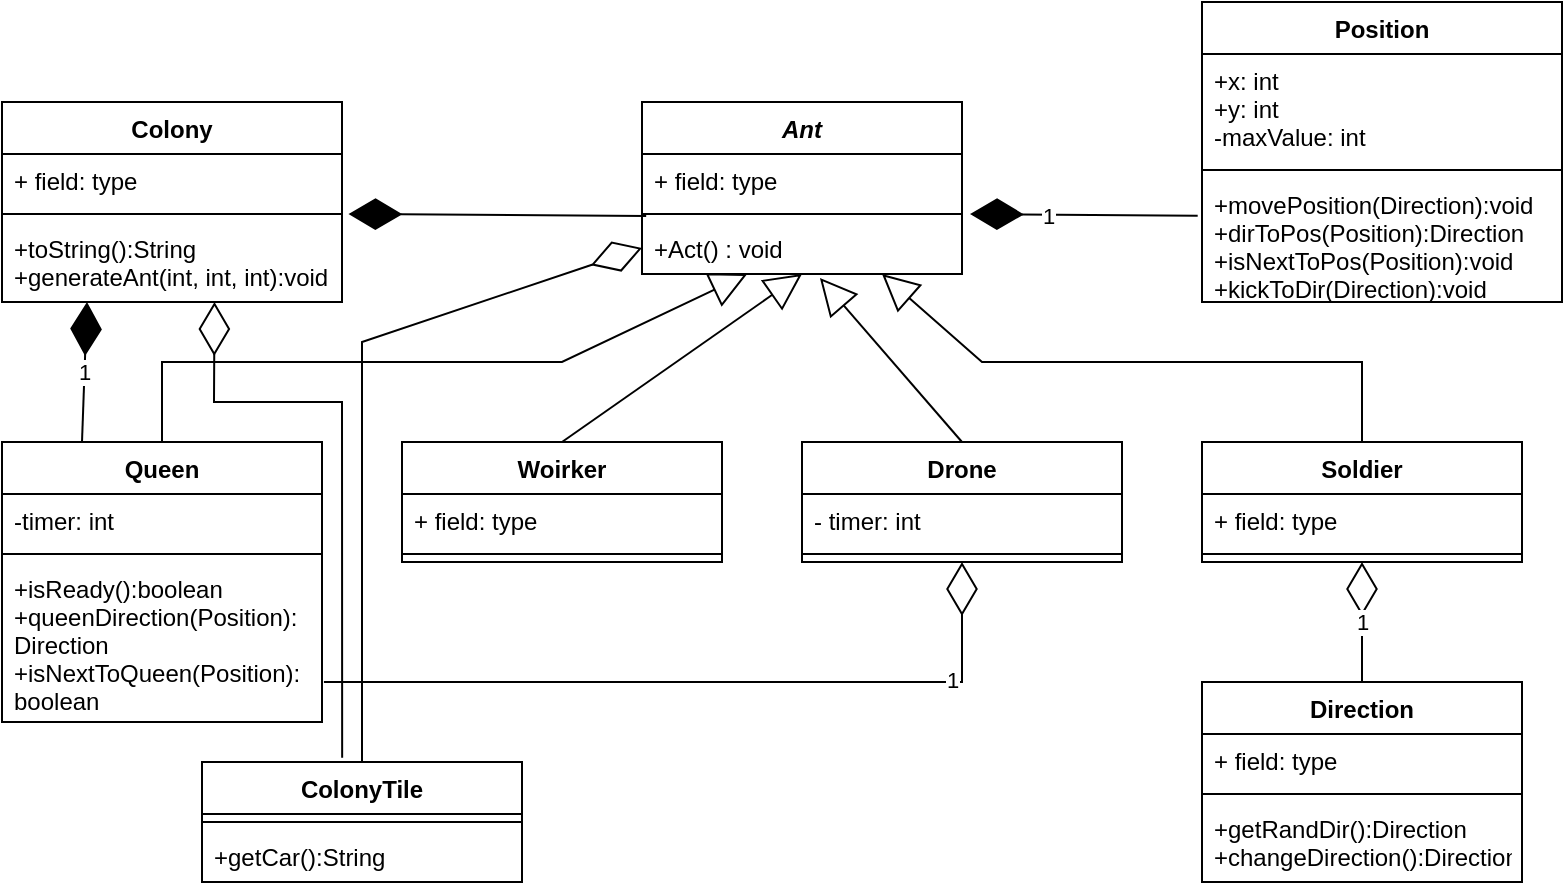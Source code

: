 <mxfile version="16.6.4" type="github"><diagram id="lPMHiYnDtqX6buOTD2yY" name="Page-1"><mxGraphModel dx="1350" dy="764" grid="1" gridSize="10" guides="1" tooltips="1" connect="1" arrows="1" fold="1" page="1" pageScale="1" pageWidth="850" pageHeight="1100" math="0" shadow="0"><root><mxCell id="0"/><mxCell id="1" parent="0"/><mxCell id="vJ2Mak1LpIFChkDZj_Sl-1" value="Ant" style="swimlane;fontStyle=3;align=center;verticalAlign=top;childLayout=stackLayout;horizontal=1;startSize=26;horizontalStack=0;resizeParent=1;resizeParentMax=0;resizeLast=0;collapsible=1;marginBottom=0;" parent="1" vertex="1"><mxGeometry x="360" y="70" width="160" height="86" as="geometry"/></mxCell><mxCell id="vJ2Mak1LpIFChkDZj_Sl-2" value="+ field: type" style="text;strokeColor=none;fillColor=none;align=left;verticalAlign=top;spacingLeft=4;spacingRight=4;overflow=hidden;rotatable=0;points=[[0,0.5],[1,0.5]];portConstraint=eastwest;" parent="vJ2Mak1LpIFChkDZj_Sl-1" vertex="1"><mxGeometry y="26" width="160" height="26" as="geometry"/></mxCell><mxCell id="vJ2Mak1LpIFChkDZj_Sl-3" value="" style="line;strokeWidth=1;fillColor=none;align=left;verticalAlign=middle;spacingTop=-1;spacingLeft=3;spacingRight=3;rotatable=0;labelPosition=right;points=[];portConstraint=eastwest;" parent="vJ2Mak1LpIFChkDZj_Sl-1" vertex="1"><mxGeometry y="52" width="160" height="8" as="geometry"/></mxCell><mxCell id="vJ2Mak1LpIFChkDZj_Sl-4" value="+Act() : void" style="text;strokeColor=none;fillColor=none;align=left;verticalAlign=top;spacingLeft=4;spacingRight=4;overflow=hidden;rotatable=0;points=[[0,0.5],[1,0.5]];portConstraint=eastwest;" parent="vJ2Mak1LpIFChkDZj_Sl-1" vertex="1"><mxGeometry y="60" width="160" height="26" as="geometry"/></mxCell><mxCell id="vJ2Mak1LpIFChkDZj_Sl-5" value="Soldier" style="swimlane;fontStyle=1;align=center;verticalAlign=top;childLayout=stackLayout;horizontal=1;startSize=26;horizontalStack=0;resizeParent=1;resizeParentMax=0;resizeLast=0;collapsible=1;marginBottom=0;" parent="1" vertex="1"><mxGeometry x="640" y="240" width="160" height="60" as="geometry"/></mxCell><mxCell id="vJ2Mak1LpIFChkDZj_Sl-6" value="+ field: type" style="text;strokeColor=none;fillColor=none;align=left;verticalAlign=top;spacingLeft=4;spacingRight=4;overflow=hidden;rotatable=0;points=[[0,0.5],[1,0.5]];portConstraint=eastwest;" parent="vJ2Mak1LpIFChkDZj_Sl-5" vertex="1"><mxGeometry y="26" width="160" height="26" as="geometry"/></mxCell><mxCell id="vJ2Mak1LpIFChkDZj_Sl-7" value="" style="line;strokeWidth=1;fillColor=none;align=left;verticalAlign=middle;spacingTop=-1;spacingLeft=3;spacingRight=3;rotatable=0;labelPosition=right;points=[];portConstraint=eastwest;" parent="vJ2Mak1LpIFChkDZj_Sl-5" vertex="1"><mxGeometry y="52" width="160" height="8" as="geometry"/></mxCell><mxCell id="vJ2Mak1LpIFChkDZj_Sl-9" value="Drone" style="swimlane;fontStyle=1;align=center;verticalAlign=top;childLayout=stackLayout;horizontal=1;startSize=26;horizontalStack=0;resizeParent=1;resizeParentMax=0;resizeLast=0;collapsible=1;marginBottom=0;" parent="1" vertex="1"><mxGeometry x="440" y="240" width="160" height="60" as="geometry"/></mxCell><mxCell id="vJ2Mak1LpIFChkDZj_Sl-10" value="- timer: int" style="text;strokeColor=none;fillColor=none;align=left;verticalAlign=top;spacingLeft=4;spacingRight=4;overflow=hidden;rotatable=0;points=[[0,0.5],[1,0.5]];portConstraint=eastwest;" parent="vJ2Mak1LpIFChkDZj_Sl-9" vertex="1"><mxGeometry y="26" width="160" height="26" as="geometry"/></mxCell><mxCell id="vJ2Mak1LpIFChkDZj_Sl-11" value="" style="line;strokeWidth=1;fillColor=none;align=left;verticalAlign=middle;spacingTop=-1;spacingLeft=3;spacingRight=3;rotatable=0;labelPosition=right;points=[];portConstraint=eastwest;" parent="vJ2Mak1LpIFChkDZj_Sl-9" vertex="1"><mxGeometry y="52" width="160" height="8" as="geometry"/></mxCell><mxCell id="vJ2Mak1LpIFChkDZj_Sl-13" value="Woirker" style="swimlane;fontStyle=1;align=center;verticalAlign=top;childLayout=stackLayout;horizontal=1;startSize=26;horizontalStack=0;resizeParent=1;resizeParentMax=0;resizeLast=0;collapsible=1;marginBottom=0;" parent="1" vertex="1"><mxGeometry x="240" y="240" width="160" height="60" as="geometry"/></mxCell><mxCell id="vJ2Mak1LpIFChkDZj_Sl-14" value="+ field: type" style="text;strokeColor=none;fillColor=none;align=left;verticalAlign=top;spacingLeft=4;spacingRight=4;overflow=hidden;rotatable=0;points=[[0,0.5],[1,0.5]];portConstraint=eastwest;" parent="vJ2Mak1LpIFChkDZj_Sl-13" vertex="1"><mxGeometry y="26" width="160" height="26" as="geometry"/></mxCell><mxCell id="vJ2Mak1LpIFChkDZj_Sl-15" value="" style="line;strokeWidth=1;fillColor=none;align=left;verticalAlign=middle;spacingTop=-1;spacingLeft=3;spacingRight=3;rotatable=0;labelPosition=right;points=[];portConstraint=eastwest;" parent="vJ2Mak1LpIFChkDZj_Sl-13" vertex="1"><mxGeometry y="52" width="160" height="8" as="geometry"/></mxCell><mxCell id="vJ2Mak1LpIFChkDZj_Sl-17" value="Queen" style="swimlane;fontStyle=1;align=center;verticalAlign=top;childLayout=stackLayout;horizontal=1;startSize=26;horizontalStack=0;resizeParent=1;resizeParentMax=0;resizeLast=0;collapsible=1;marginBottom=0;" parent="1" vertex="1"><mxGeometry x="40" y="240" width="160" height="140" as="geometry"/></mxCell><mxCell id="vJ2Mak1LpIFChkDZj_Sl-18" value="-timer: int" style="text;strokeColor=none;fillColor=none;align=left;verticalAlign=top;spacingLeft=4;spacingRight=4;overflow=hidden;rotatable=0;points=[[0,0.5],[1,0.5]];portConstraint=eastwest;" parent="vJ2Mak1LpIFChkDZj_Sl-17" vertex="1"><mxGeometry y="26" width="160" height="26" as="geometry"/></mxCell><mxCell id="vJ2Mak1LpIFChkDZj_Sl-19" value="" style="line;strokeWidth=1;fillColor=none;align=left;verticalAlign=middle;spacingTop=-1;spacingLeft=3;spacingRight=3;rotatable=0;labelPosition=right;points=[];portConstraint=eastwest;" parent="vJ2Mak1LpIFChkDZj_Sl-17" vertex="1"><mxGeometry y="52" width="160" height="8" as="geometry"/></mxCell><mxCell id="vJ2Mak1LpIFChkDZj_Sl-20" value="+isReady():boolean&#xA;+queenDirection(Position):&#xA;Direction&#xA;+isNextToQueen(Position):&#xA;boolean&#xA;" style="text;strokeColor=none;fillColor=none;align=left;verticalAlign=top;spacingLeft=4;spacingRight=4;overflow=hidden;rotatable=0;points=[[0,0.5],[1,0.5]];portConstraint=eastwest;" parent="vJ2Mak1LpIFChkDZj_Sl-17" vertex="1"><mxGeometry y="60" width="160" height="80" as="geometry"/></mxCell><mxCell id="vJ2Mak1LpIFChkDZj_Sl-21" value="" style="endArrow=block;endSize=16;endFill=0;html=1;rounded=0;exitX=0.5;exitY=0;exitDx=0;exitDy=0;" parent="1" source="vJ2Mak1LpIFChkDZj_Sl-17" target="vJ2Mak1LpIFChkDZj_Sl-4" edge="1"><mxGeometry width="160" relative="1" as="geometry"><mxPoint x="200" y="200" as="sourcePoint"/><mxPoint x="360" y="160" as="targetPoint"/><Array as="points"><mxPoint x="120" y="200"/><mxPoint x="320" y="200"/></Array></mxGeometry></mxCell><mxCell id="vJ2Mak1LpIFChkDZj_Sl-22" value="" style="endArrow=block;endSize=16;endFill=0;html=1;rounded=0;entryX=0.5;entryY=1;entryDx=0;entryDy=0;exitX=0.5;exitY=0;exitDx=0;exitDy=0;" parent="1" source="vJ2Mak1LpIFChkDZj_Sl-13" target="vJ2Mak1LpIFChkDZj_Sl-1" edge="1"><mxGeometry width="160" relative="1" as="geometry"><mxPoint x="340" y="390" as="sourcePoint"/><mxPoint x="500" y="390" as="targetPoint"/></mxGeometry></mxCell><mxCell id="vJ2Mak1LpIFChkDZj_Sl-23" value="" style="endArrow=block;endSize=16;endFill=0;html=1;rounded=0;exitX=0.5;exitY=0;exitDx=0;exitDy=0;entryX=0.75;entryY=1;entryDx=0;entryDy=0;" parent="1" source="vJ2Mak1LpIFChkDZj_Sl-5" target="vJ2Mak1LpIFChkDZj_Sl-1" edge="1"><mxGeometry width="160" relative="1" as="geometry"><mxPoint x="400" y="380" as="sourcePoint"/><mxPoint x="570" y="160" as="targetPoint"/><Array as="points"><mxPoint x="720" y="200"/><mxPoint x="530" y="200"/></Array></mxGeometry></mxCell><mxCell id="vJ2Mak1LpIFChkDZj_Sl-24" value="" style="endArrow=block;endSize=16;endFill=0;html=1;rounded=0;exitX=0.5;exitY=0;exitDx=0;exitDy=0;entryX=0.556;entryY=1.077;entryDx=0;entryDy=0;entryPerimeter=0;" parent="1" source="vJ2Mak1LpIFChkDZj_Sl-9" target="vJ2Mak1LpIFChkDZj_Sl-4" edge="1"><mxGeometry width="160" relative="1" as="geometry"><mxPoint x="510" y="190" as="sourcePoint"/><mxPoint x="430" y="160" as="targetPoint"/></mxGeometry></mxCell><mxCell id="vJ2Mak1LpIFChkDZj_Sl-26" value="" style="endArrow=diamondThin;endFill=0;endSize=24;html=1;rounded=0;entryX=0.5;entryY=1;entryDx=0;entryDy=0;exitX=1.006;exitY=0.75;exitDx=0;exitDy=0;exitPerimeter=0;" parent="1" source="vJ2Mak1LpIFChkDZj_Sl-20" target="vJ2Mak1LpIFChkDZj_Sl-9" edge="1"><mxGeometry width="160" relative="1" as="geometry"><mxPoint x="130" y="430" as="sourcePoint"/><mxPoint x="520" y="380" as="targetPoint"/><Array as="points"><mxPoint x="520" y="360"/></Array></mxGeometry></mxCell><mxCell id="vJ2Mak1LpIFChkDZj_Sl-27" value="1" style="edgeLabel;html=1;align=center;verticalAlign=middle;resizable=0;points=[];" parent="vJ2Mak1LpIFChkDZj_Sl-26" vertex="1" connectable="0"><mxGeometry x="0.657" y="1" relative="1" as="geometry"><mxPoint as="offset"/></mxGeometry></mxCell><mxCell id="vJ2Mak1LpIFChkDZj_Sl-28" value="Colony" style="swimlane;fontStyle=1;align=center;verticalAlign=top;childLayout=stackLayout;horizontal=1;startSize=26;horizontalStack=0;resizeParent=1;resizeParentMax=0;resizeLast=0;collapsible=1;marginBottom=0;" parent="1" vertex="1"><mxGeometry x="40" y="70" width="170" height="100" as="geometry"/></mxCell><mxCell id="vJ2Mak1LpIFChkDZj_Sl-29" value="+ field: type" style="text;strokeColor=none;fillColor=none;align=left;verticalAlign=top;spacingLeft=4;spacingRight=4;overflow=hidden;rotatable=0;points=[[0,0.5],[1,0.5]];portConstraint=eastwest;" parent="vJ2Mak1LpIFChkDZj_Sl-28" vertex="1"><mxGeometry y="26" width="170" height="26" as="geometry"/></mxCell><mxCell id="vJ2Mak1LpIFChkDZj_Sl-30" value="" style="line;strokeWidth=1;fillColor=none;align=left;verticalAlign=middle;spacingTop=-1;spacingLeft=3;spacingRight=3;rotatable=0;labelPosition=right;points=[];portConstraint=eastwest;" parent="vJ2Mak1LpIFChkDZj_Sl-28" vertex="1"><mxGeometry y="52" width="170" height="8" as="geometry"/></mxCell><mxCell id="vJ2Mak1LpIFChkDZj_Sl-31" value="+toString():String&#xA;+generateAnt(int, int, int):void&#xA;" style="text;strokeColor=none;fillColor=none;align=left;verticalAlign=top;spacingLeft=4;spacingRight=4;overflow=hidden;rotatable=0;points=[[0,0.5],[1,0.5]];portConstraint=eastwest;" parent="vJ2Mak1LpIFChkDZj_Sl-28" vertex="1"><mxGeometry y="60" width="170" height="40" as="geometry"/></mxCell><mxCell id="vJ2Mak1LpIFChkDZj_Sl-32" value="" style="endArrow=diamondThin;endFill=1;endSize=24;html=1;rounded=0;entryX=1.019;entryY=1.154;entryDx=0;entryDy=0;entryPerimeter=0;exitX=0.013;exitY=1.192;exitDx=0;exitDy=0;exitPerimeter=0;" parent="1" source="vJ2Mak1LpIFChkDZj_Sl-2" target="vJ2Mak1LpIFChkDZj_Sl-29" edge="1"><mxGeometry width="160" relative="1" as="geometry"><mxPoint x="340" y="126" as="sourcePoint"/><mxPoint x="500" y="390" as="targetPoint"/></mxGeometry></mxCell><mxCell id="vJ2Mak1LpIFChkDZj_Sl-33" value="1" style="endArrow=diamondThin;endFill=1;endSize=24;html=1;rounded=0;entryX=0.25;entryY=1;entryDx=0;entryDy=0;exitX=0.25;exitY=0;exitDx=0;exitDy=0;" parent="1" source="vJ2Mak1LpIFChkDZj_Sl-17" target="vJ2Mak1LpIFChkDZj_Sl-28" edge="1"><mxGeometry width="160" relative="1" as="geometry"><mxPoint x="340" y="390" as="sourcePoint"/><mxPoint x="500" y="390" as="targetPoint"/></mxGeometry></mxCell><mxCell id="vJ2Mak1LpIFChkDZj_Sl-35" value="Position" style="swimlane;fontStyle=1;align=center;verticalAlign=top;childLayout=stackLayout;horizontal=1;startSize=26;horizontalStack=0;resizeParent=1;resizeParentMax=0;resizeLast=0;collapsible=1;marginBottom=0;" parent="1" vertex="1"><mxGeometry x="640" y="20" width="180" height="150" as="geometry"/></mxCell><mxCell id="vJ2Mak1LpIFChkDZj_Sl-36" value="+x: int&#xA;+y: int&#xA;-maxValue: int&#xA;" style="text;strokeColor=none;fillColor=none;align=left;verticalAlign=top;spacingLeft=4;spacingRight=4;overflow=hidden;rotatable=0;points=[[0,0.5],[1,0.5]];portConstraint=eastwest;" parent="vJ2Mak1LpIFChkDZj_Sl-35" vertex="1"><mxGeometry y="26" width="180" height="54" as="geometry"/></mxCell><mxCell id="vJ2Mak1LpIFChkDZj_Sl-37" value="" style="line;strokeWidth=1;fillColor=none;align=left;verticalAlign=middle;spacingTop=-1;spacingLeft=3;spacingRight=3;rotatable=0;labelPosition=right;points=[];portConstraint=eastwest;" parent="vJ2Mak1LpIFChkDZj_Sl-35" vertex="1"><mxGeometry y="80" width="180" height="8" as="geometry"/></mxCell><mxCell id="vJ2Mak1LpIFChkDZj_Sl-38" value="+movePosition(Direction):void&#xA;+dirToPos(Position):Direction&#xA;+isNextToPos(Position):void&#xA;+kickToDir(Direction):void&#xA;&#xA;" style="text;strokeColor=none;fillColor=none;align=left;verticalAlign=top;spacingLeft=4;spacingRight=4;overflow=hidden;rotatable=0;points=[[0,0.5],[1,0.5]];portConstraint=eastwest;" parent="vJ2Mak1LpIFChkDZj_Sl-35" vertex="1"><mxGeometry y="88" width="180" height="62" as="geometry"/></mxCell><mxCell id="vJ2Mak1LpIFChkDZj_Sl-39" value="" style="endArrow=diamondThin;endFill=1;endSize=24;html=1;rounded=0;exitX=-0.012;exitY=0.304;exitDx=0;exitDy=0;exitPerimeter=0;entryX=1.025;entryY=-0.154;entryDx=0;entryDy=0;entryPerimeter=0;" parent="1" source="vJ2Mak1LpIFChkDZj_Sl-38" target="vJ2Mak1LpIFChkDZj_Sl-4" edge="1"><mxGeometry width="160" relative="1" as="geometry"><mxPoint x="340" y="390" as="sourcePoint"/><mxPoint x="500" y="390" as="targetPoint"/></mxGeometry></mxCell><mxCell id="vJ2Mak1LpIFChkDZj_Sl-40" value="1" style="edgeLabel;html=1;align=center;verticalAlign=middle;resizable=0;points=[];" parent="vJ2Mak1LpIFChkDZj_Sl-39" vertex="1" connectable="0"><mxGeometry x="0.322" relative="1" as="geometry"><mxPoint as="offset"/></mxGeometry></mxCell><mxCell id="vJ2Mak1LpIFChkDZj_Sl-41" value="Direction" style="swimlane;fontStyle=1;align=center;verticalAlign=top;childLayout=stackLayout;horizontal=1;startSize=26;horizontalStack=0;resizeParent=1;resizeParentMax=0;resizeLast=0;collapsible=1;marginBottom=0;" parent="1" vertex="1"><mxGeometry x="640" y="360" width="160" height="100" as="geometry"/></mxCell><mxCell id="vJ2Mak1LpIFChkDZj_Sl-42" value="+ field: type" style="text;strokeColor=none;fillColor=none;align=left;verticalAlign=top;spacingLeft=4;spacingRight=4;overflow=hidden;rotatable=0;points=[[0,0.5],[1,0.5]];portConstraint=eastwest;" parent="vJ2Mak1LpIFChkDZj_Sl-41" vertex="1"><mxGeometry y="26" width="160" height="26" as="geometry"/></mxCell><mxCell id="vJ2Mak1LpIFChkDZj_Sl-43" value="" style="line;strokeWidth=1;fillColor=none;align=left;verticalAlign=middle;spacingTop=-1;spacingLeft=3;spacingRight=3;rotatable=0;labelPosition=right;points=[];portConstraint=eastwest;" parent="vJ2Mak1LpIFChkDZj_Sl-41" vertex="1"><mxGeometry y="52" width="160" height="8" as="geometry"/></mxCell><mxCell id="vJ2Mak1LpIFChkDZj_Sl-44" value="+getRandDir():Direction&#xA;+changeDirection():Direction&#xA;" style="text;strokeColor=none;fillColor=none;align=left;verticalAlign=top;spacingLeft=4;spacingRight=4;overflow=hidden;rotatable=0;points=[[0,0.5],[1,0.5]];portConstraint=eastwest;" parent="vJ2Mak1LpIFChkDZj_Sl-41" vertex="1"><mxGeometry y="60" width="160" height="40" as="geometry"/></mxCell><mxCell id="vJ2Mak1LpIFChkDZj_Sl-45" value="ColonyTile" style="swimlane;fontStyle=1;align=center;verticalAlign=top;childLayout=stackLayout;horizontal=1;startSize=26;horizontalStack=0;resizeParent=1;resizeParentMax=0;resizeLast=0;collapsible=1;marginBottom=0;" parent="1" vertex="1"><mxGeometry x="140" y="400" width="160" height="60" as="geometry"/></mxCell><mxCell id="vJ2Mak1LpIFChkDZj_Sl-47" value="" style="line;strokeWidth=1;fillColor=none;align=left;verticalAlign=middle;spacingTop=-1;spacingLeft=3;spacingRight=3;rotatable=0;labelPosition=right;points=[];portConstraint=eastwest;" parent="vJ2Mak1LpIFChkDZj_Sl-45" vertex="1"><mxGeometry y="26" width="160" height="8" as="geometry"/></mxCell><mxCell id="vJ2Mak1LpIFChkDZj_Sl-48" value="+getCar():String" style="text;strokeColor=none;fillColor=none;align=left;verticalAlign=top;spacingLeft=4;spacingRight=4;overflow=hidden;rotatable=0;points=[[0,0.5],[1,0.5]];portConstraint=eastwest;" parent="vJ2Mak1LpIFChkDZj_Sl-45" vertex="1"><mxGeometry y="34" width="160" height="26" as="geometry"/></mxCell><mxCell id="vJ2Mak1LpIFChkDZj_Sl-49" value="" style="endArrow=diamondThin;endFill=0;endSize=24;html=1;rounded=0;exitX=0.438;exitY=-0.035;exitDx=0;exitDy=0;exitPerimeter=0;entryX=0.625;entryY=1;entryDx=0;entryDy=0;entryPerimeter=0;" parent="1" source="vJ2Mak1LpIFChkDZj_Sl-45" target="vJ2Mak1LpIFChkDZj_Sl-31" edge="1"><mxGeometry width="160" relative="1" as="geometry"><mxPoint x="340" y="300" as="sourcePoint"/><mxPoint x="120" y="190" as="targetPoint"/><Array as="points"><mxPoint x="210" y="220"/><mxPoint x="146" y="220"/></Array></mxGeometry></mxCell><mxCell id="vJ2Mak1LpIFChkDZj_Sl-50" value="" style="endArrow=diamondThin;endFill=0;endSize=24;html=1;rounded=0;exitX=0.5;exitY=0;exitDx=0;exitDy=0;entryX=0;entryY=0.5;entryDx=0;entryDy=0;" parent="1" source="vJ2Mak1LpIFChkDZj_Sl-45" target="vJ2Mak1LpIFChkDZj_Sl-4" edge="1"><mxGeometry width="160" relative="1" as="geometry"><mxPoint x="340" y="300" as="sourcePoint"/><mxPoint x="230" y="150" as="targetPoint"/><Array as="points"><mxPoint x="220" y="190"/></Array></mxGeometry></mxCell><mxCell id="vJ2Mak1LpIFChkDZj_Sl-51" value="1" style="endArrow=diamondThin;endFill=0;endSize=24;html=1;rounded=0;entryX=0.5;entryY=1;entryDx=0;entryDy=0;exitX=0.5;exitY=0;exitDx=0;exitDy=0;" parent="1" source="vJ2Mak1LpIFChkDZj_Sl-41" target="vJ2Mak1LpIFChkDZj_Sl-5" edge="1"><mxGeometry width="160" relative="1" as="geometry"><mxPoint x="480" y="430" as="sourcePoint"/><mxPoint x="570" y="429.5" as="targetPoint"/><Array as="points"/></mxGeometry></mxCell></root></mxGraphModel></diagram></mxfile>